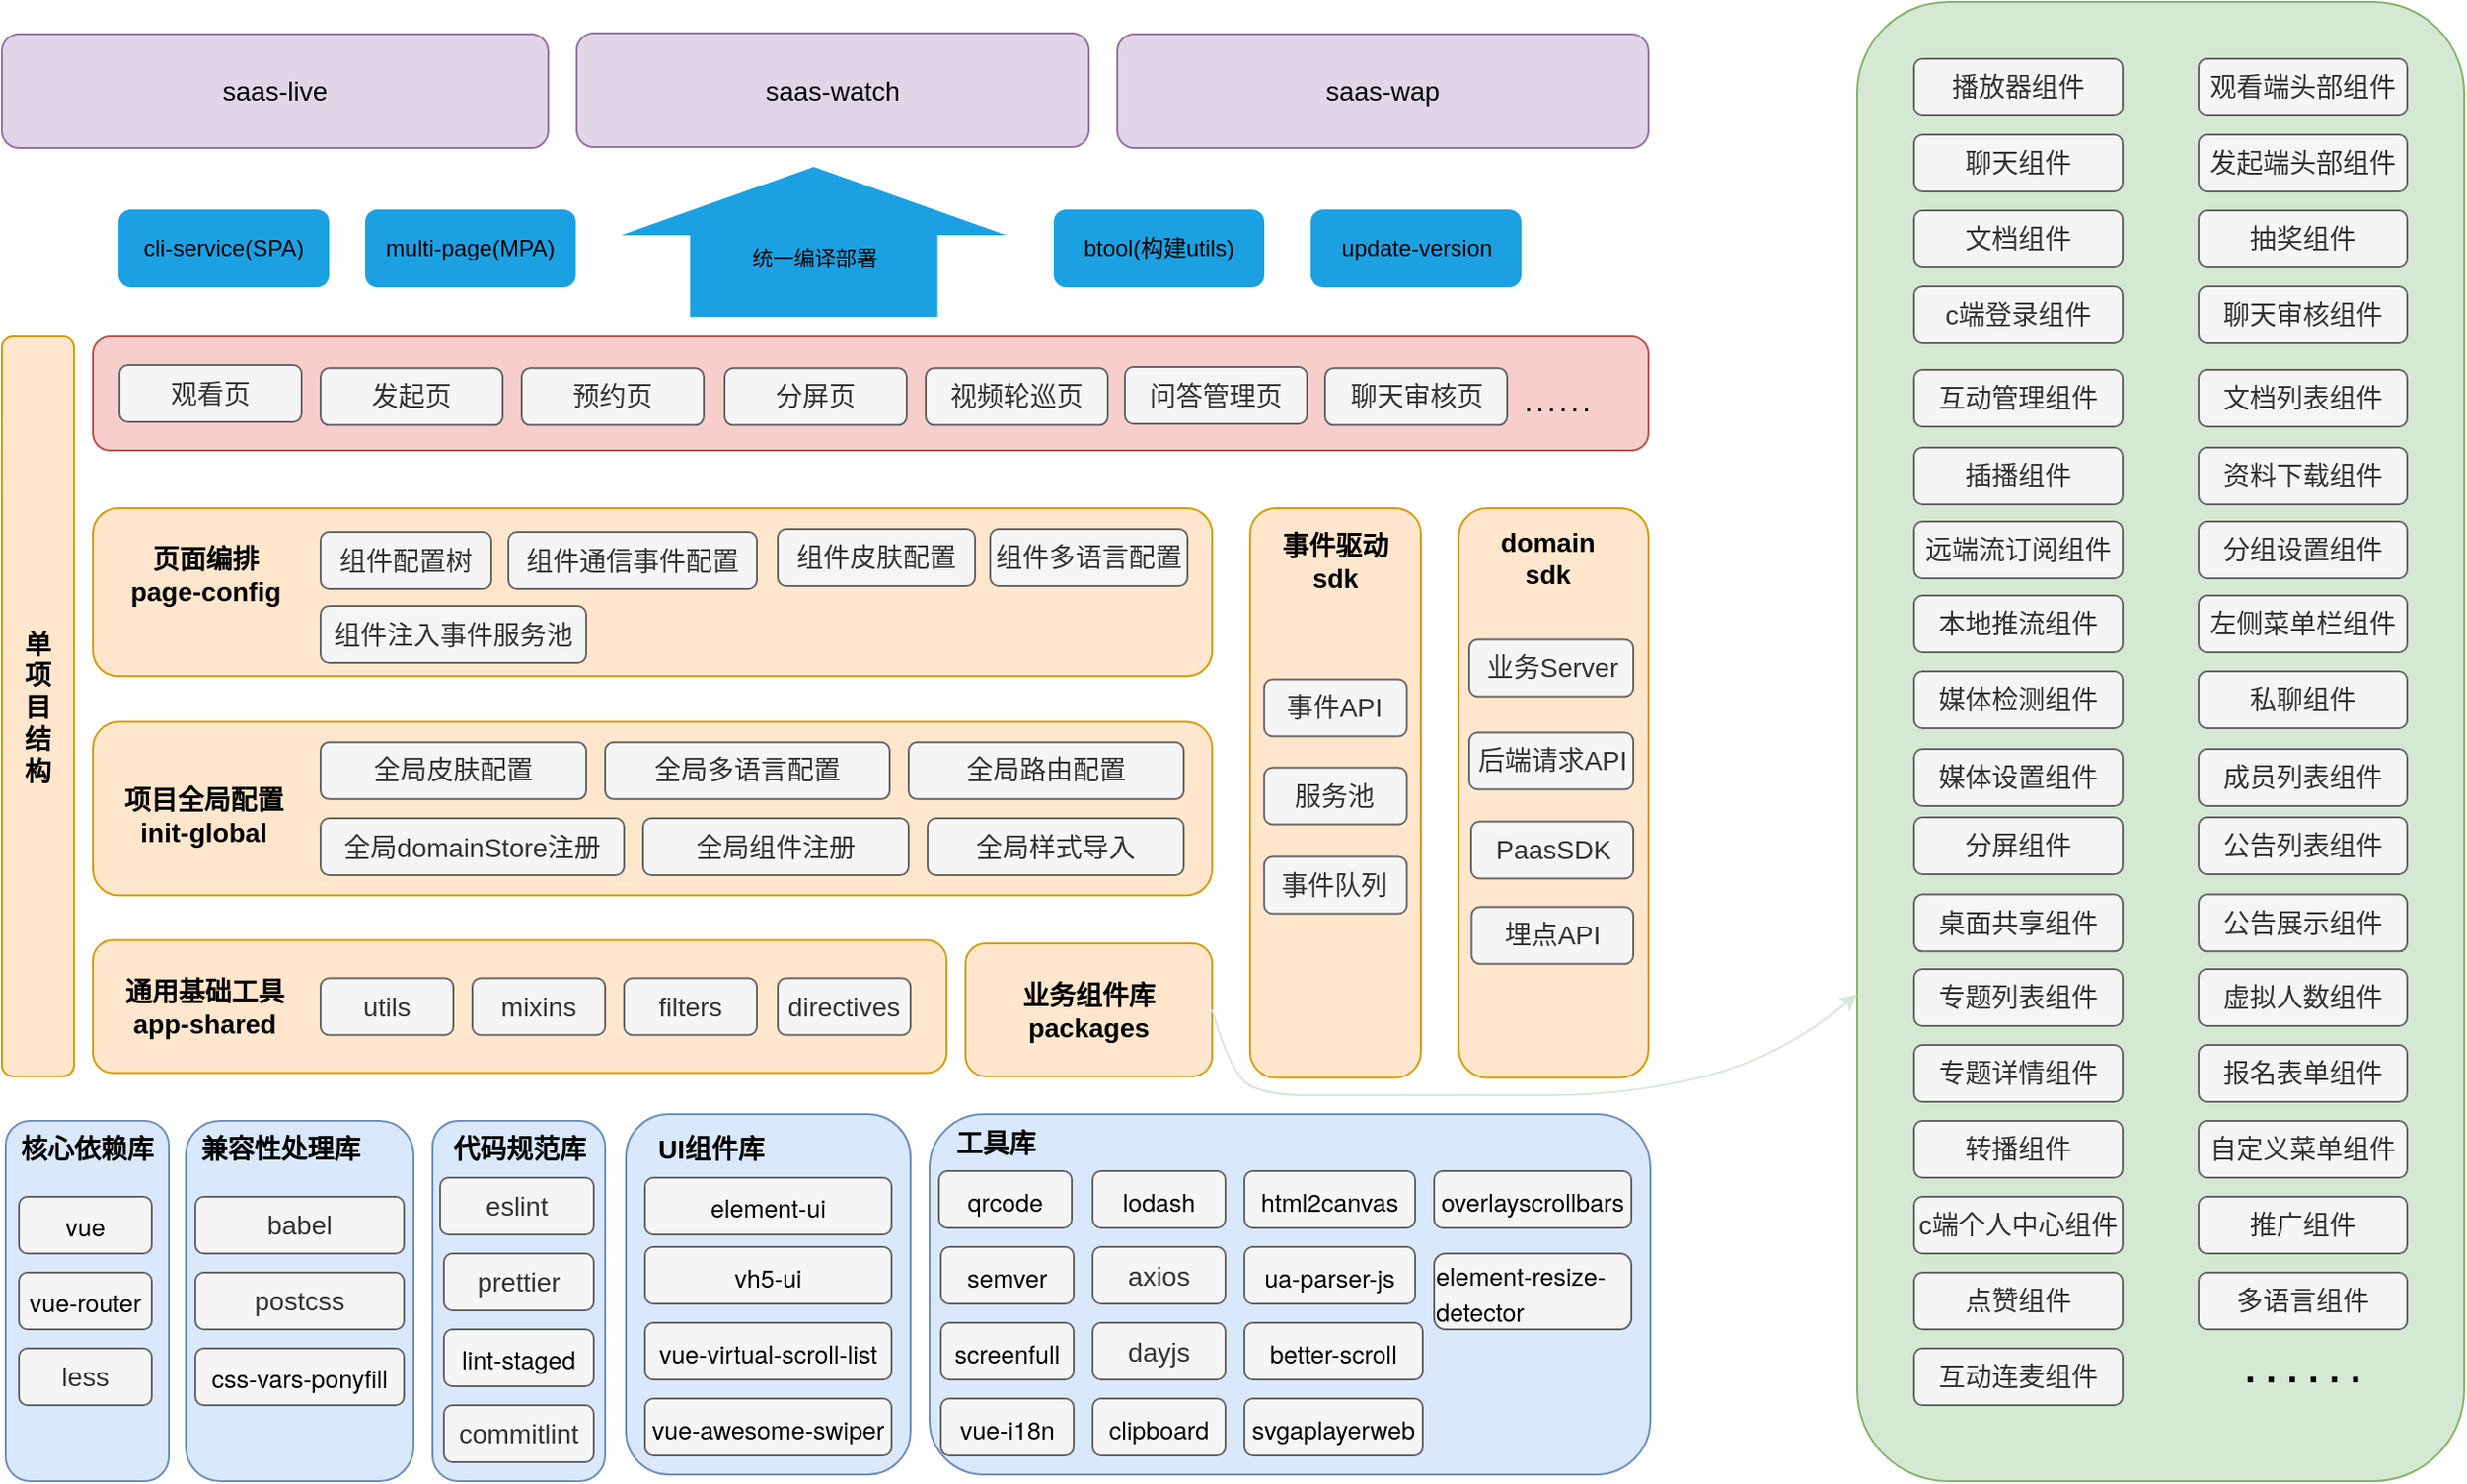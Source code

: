 <mxfile version="20.5.3" type="device"><diagram id="Uu5aqCK5K7ES3KYPdEW4" name="第 1 页"><mxGraphModel dx="2046" dy="1058" grid="1" gridSize="10" guides="1" tooltips="1" connect="1" arrows="1" fold="1" page="1" pageScale="1" pageWidth="827" pageHeight="1169" math="0" shadow="0"><root><mxCell id="0"/><mxCell id="1" parent="0"/><mxCell id="Jbma1Zvgl1N0jQV0L-TG-1" value="" style="rounded=1;whiteSpace=wrap;html=1;fillColor=#ffe6cc;strokeColor=#d79b00;" parent="1" vertex="1"><mxGeometry x="208" y="654.75" width="450" height="70" as="geometry"/></mxCell><mxCell id="Jbma1Zvgl1N0jQV0L-TG-2" value="&lt;font style=&quot;font-size: 14px;&quot;&gt;&lt;b&gt;通用基础工具app-shared&lt;/b&gt;&lt;/font&gt;" style="text;html=1;strokeColor=none;fillColor=none;align=center;verticalAlign=middle;whiteSpace=wrap;rounded=0;" parent="1" vertex="1"><mxGeometry x="222" y="674.75" width="90" height="30" as="geometry"/></mxCell><mxCell id="Jbma1Zvgl1N0jQV0L-TG-3" value="&lt;font style=&quot;font-size: 14px;&quot;&gt;utils&lt;/font&gt;" style="rounded=1;whiteSpace=wrap;html=1;fillColor=#f5f5f5;strokeColor=#666666;fontColor=#333333;" parent="1" vertex="1"><mxGeometry x="328" y="674.75" width="70" height="30" as="geometry"/></mxCell><mxCell id="Jbma1Zvgl1N0jQV0L-TG-6" value="&lt;font style=&quot;font-size: 14px;&quot;&gt;filters&lt;/font&gt;" style="rounded=1;whiteSpace=wrap;html=1;fillColor=#f5f5f5;fontColor=#333333;strokeColor=#666666;" parent="1" vertex="1"><mxGeometry x="488" y="674.75" width="70" height="30" as="geometry"/></mxCell><mxCell id="Jbma1Zvgl1N0jQV0L-TG-7" value="&lt;font style=&quot;font-size: 14px;&quot;&gt;directives&lt;/font&gt;" style="rounded=1;whiteSpace=wrap;html=1;fillColor=#f5f5f5;fontColor=#333333;strokeColor=#666666;" parent="1" vertex="1"><mxGeometry x="569" y="674.75" width="70" height="30" as="geometry"/></mxCell><mxCell id="Jbma1Zvgl1N0jQV0L-TG-9" value="&lt;font style=&quot;font-size: 14px;&quot;&gt;&lt;b&gt;业务组件库 packages&lt;/b&gt;&lt;/font&gt;" style="rounded=1;whiteSpace=wrap;html=1;fillColor=#ffe6cc;strokeColor=#d79b00;" parent="1" vertex="1"><mxGeometry x="668" y="656.5" width="130" height="70" as="geometry"/></mxCell><mxCell id="Jbma1Zvgl1N0jQV0L-TG-10" value="" style="rounded=1;whiteSpace=wrap;html=1;fillColor=#d5e8d4;strokeColor=#82b366;" parent="1" vertex="1"><mxGeometry x="1138" y="160" width="320" height="780" as="geometry"/></mxCell><mxCell id="Jbma1Zvgl1N0jQV0L-TG-11" value="&lt;font style=&quot;font-size: 14px&quot;&gt;资料下载组件&lt;/font&gt;" style="rounded=1;whiteSpace=wrap;html=1;fontColor=#333333;fillColor=#f5f5f5;strokeColor=#666666;" parent="1" vertex="1"><mxGeometry x="1318" y="395" width="110" height="30" as="geometry"/></mxCell><mxCell id="Jbma1Zvgl1N0jQV0L-TG-12" value="&lt;font style=&quot;font-size: 14px&quot;&gt;左侧菜单栏组件&lt;/font&gt;" style="rounded=1;whiteSpace=wrap;html=1;fontColor=#333333;fillColor=#f5f5f5;strokeColor=#666666;" parent="1" vertex="1"><mxGeometry x="1318" y="473" width="110" height="30" as="geometry"/></mxCell><mxCell id="Jbma1Zvgl1N0jQV0L-TG-13" value="&lt;span style=&quot;font-size: 14px&quot;&gt;聊天组件&lt;/span&gt;" style="rounded=1;whiteSpace=wrap;html=1;fontColor=#333333;fillColor=#f5f5f5;strokeColor=#666666;" parent="1" vertex="1"><mxGeometry x="1168" y="230" width="110" height="30" as="geometry"/></mxCell><mxCell id="Jbma1Zvgl1N0jQV0L-TG-14" value="&lt;font style=&quot;font-size: 14px&quot;&gt;分屏组件&lt;/font&gt;" style="rounded=1;whiteSpace=wrap;html=1;fontColor=#333333;fillColor=#f5f5f5;strokeColor=#666666;" parent="1" vertex="1"><mxGeometry x="1168" y="590" width="110" height="30" as="geometry"/></mxCell><mxCell id="Jbma1Zvgl1N0jQV0L-TG-15" value="&lt;font style=&quot;font-size: 14px&quot;&gt;专题列表组件&lt;/font&gt;" style="rounded=1;whiteSpace=wrap;html=1;fontColor=#333333;fillColor=#f5f5f5;strokeColor=#666666;" parent="1" vertex="1"><mxGeometry x="1168" y="670" width="110" height="30" as="geometry"/></mxCell><mxCell id="Jbma1Zvgl1N0jQV0L-TG-16" value="&lt;font style=&quot;font-size: 14px&quot;&gt;专题详情组件&lt;/font&gt;" style="rounded=1;whiteSpace=wrap;html=1;fontColor=#333333;fillColor=#f5f5f5;strokeColor=#666666;" parent="1" vertex="1"><mxGeometry x="1168" y="710" width="110" height="30" as="geometry"/></mxCell><mxCell id="Jbma1Zvgl1N0jQV0L-TG-17" value="&lt;font style=&quot;font-size: 14px&quot;&gt;媒体检测组件&lt;/font&gt;" style="rounded=1;whiteSpace=wrap;html=1;fontColor=#333333;fillColor=#f5f5f5;strokeColor=#666666;" parent="1" vertex="1"><mxGeometry x="1168" y="513" width="110" height="30" as="geometry"/></mxCell><mxCell id="Jbma1Zvgl1N0jQV0L-TG-18" value="&lt;font style=&quot;font-size: 14px&quot;&gt;播放器组件&lt;/font&gt;" style="rounded=1;whiteSpace=wrap;html=1;fontColor=#333333;fillColor=#f5f5f5;strokeColor=#666666;" parent="1" vertex="1"><mxGeometry x="1168" y="190" width="110" height="30" as="geometry"/></mxCell><mxCell id="Jbma1Zvgl1N0jQV0L-TG-19" value="&lt;font style=&quot;font-size: 14px&quot;&gt;分组设置组件&lt;/font&gt;" style="rounded=1;whiteSpace=wrap;html=1;fontColor=#333333;fillColor=#f5f5f5;strokeColor=#666666;" parent="1" vertex="1"><mxGeometry x="1318" y="434" width="110" height="30" as="geometry"/></mxCell><mxCell id="Jbma1Zvgl1N0jQV0L-TG-20" value="&lt;span style=&quot;font-size: 14px&quot;&gt;报名表单组件&lt;/span&gt;" style="rounded=1;whiteSpace=wrap;html=1;fontColor=#333333;fillColor=#f5f5f5;strokeColor=#666666;" parent="1" vertex="1"><mxGeometry x="1318" y="710" width="110" height="30" as="geometry"/></mxCell><mxCell id="Jbma1Zvgl1N0jQV0L-TG-21" value="&lt;span style=&quot;font-size: 14px&quot;&gt;转播组件&lt;/span&gt;" style="rounded=1;whiteSpace=wrap;html=1;fontColor=#333333;fillColor=#f5f5f5;strokeColor=#666666;" parent="1" vertex="1"><mxGeometry x="1168" y="750" width="110" height="30" as="geometry"/></mxCell><mxCell id="Jbma1Zvgl1N0jQV0L-TG-22" value="&lt;span style=&quot;font-size: 14px&quot;&gt;c端个人中心组件&lt;/span&gt;" style="rounded=1;whiteSpace=wrap;html=1;fontColor=#333333;fillColor=#f5f5f5;strokeColor=#666666;" parent="1" vertex="1"><mxGeometry x="1168" y="790" width="110" height="30" as="geometry"/></mxCell><mxCell id="Jbma1Zvgl1N0jQV0L-TG-23" value="&lt;span style=&quot;font-size: 14px&quot;&gt;自定义菜单组件&lt;/span&gt;" style="rounded=1;whiteSpace=wrap;html=1;fontColor=#333333;fillColor=#f5f5f5;strokeColor=#666666;" parent="1" vertex="1"><mxGeometry x="1318" y="750" width="110" height="30" as="geometry"/></mxCell><mxCell id="Jbma1Zvgl1N0jQV0L-TG-24" value="&lt;span style=&quot;font-size: 14px&quot;&gt;推广组件&lt;/span&gt;" style="rounded=1;whiteSpace=wrap;html=1;fontColor=#333333;fillColor=#f5f5f5;strokeColor=#666666;" parent="1" vertex="1"><mxGeometry x="1318" y="790" width="110" height="30" as="geometry"/></mxCell><mxCell id="Jbma1Zvgl1N0jQV0L-TG-25" value="&lt;span style=&quot;font-size: 14px&quot;&gt;点赞组件&lt;/span&gt;" style="rounded=1;whiteSpace=wrap;html=1;fontColor=#333333;fillColor=#f5f5f5;strokeColor=#666666;" parent="1" vertex="1"><mxGeometry x="1168" y="830" width="110" height="30" as="geometry"/></mxCell><mxCell id="Jbma1Zvgl1N0jQV0L-TG-26" value="&lt;span style=&quot;font-size: 14px&quot;&gt;虚拟人数组件&lt;/span&gt;" style="rounded=1;whiteSpace=wrap;html=1;fontColor=#333333;fillColor=#f5f5f5;strokeColor=#666666;" parent="1" vertex="1"><mxGeometry x="1318" y="670" width="110" height="30" as="geometry"/></mxCell><mxCell id="Jbma1Zvgl1N0jQV0L-TG-27" value="&lt;span style=&quot;font-size: 14px&quot;&gt;公告展示组件&lt;/span&gt;" style="rounded=1;whiteSpace=wrap;html=1;fontColor=#333333;fillColor=#f5f5f5;strokeColor=#666666;" parent="1" vertex="1"><mxGeometry x="1318" y="630.66" width="110" height="30" as="geometry"/></mxCell><mxCell id="Jbma1Zvgl1N0jQV0L-TG-28" value="&lt;span style=&quot;font-size: 14px&quot;&gt;公告列表组件&lt;/span&gt;" style="rounded=1;whiteSpace=wrap;html=1;fontColor=#333333;fillColor=#f5f5f5;strokeColor=#666666;" parent="1" vertex="1"><mxGeometry x="1318" y="590" width="110" height="30" as="geometry"/></mxCell><mxCell id="Jbma1Zvgl1N0jQV0L-TG-29" value="&lt;font style=&quot;font-size: 14px&quot;&gt;聊天审核组件&lt;/font&gt;" style="rounded=1;whiteSpace=wrap;html=1;fontColor=#333333;fillColor=#f5f5f5;strokeColor=#666666;" parent="1" vertex="1"><mxGeometry x="1318" y="310" width="110" height="30" as="geometry"/></mxCell><mxCell id="Jbma1Zvgl1N0jQV0L-TG-30" value="&lt;span style=&quot;font-size: 14px&quot;&gt;私聊组件&lt;/span&gt;" style="rounded=1;whiteSpace=wrap;html=1;fontColor=#333333;fillColor=#f5f5f5;strokeColor=#666666;" parent="1" vertex="1"><mxGeometry x="1318" y="513" width="110" height="30" as="geometry"/></mxCell><mxCell id="Jbma1Zvgl1N0jQV0L-TG-32" value="&lt;span style=&quot;font-size: 14px&quot;&gt;观看端头部组件&lt;/span&gt;" style="rounded=1;whiteSpace=wrap;html=1;fontColor=#333333;fillColor=#f5f5f5;strokeColor=#666666;" parent="1" vertex="1"><mxGeometry x="1318" y="190" width="110" height="30" as="geometry"/></mxCell><mxCell id="Jbma1Zvgl1N0jQV0L-TG-33" value="&lt;font style=&quot;font-size: 14px&quot;&gt;插播组件&lt;/font&gt;" style="rounded=1;whiteSpace=wrap;html=1;fontColor=#333333;fillColor=#f5f5f5;strokeColor=#666666;" parent="1" vertex="1"><mxGeometry x="1168" y="395" width="110" height="30" as="geometry"/></mxCell><mxCell id="Jbma1Zvgl1N0jQV0L-TG-34" value="&lt;font style=&quot;font-size: 14px&quot;&gt;互动管理组件&lt;/font&gt;" style="rounded=1;whiteSpace=wrap;html=1;fontColor=#333333;fillColor=#f5f5f5;strokeColor=#666666;" parent="1" vertex="1"><mxGeometry x="1168" y="354" width="110" height="30" as="geometry"/></mxCell><mxCell id="Jbma1Zvgl1N0jQV0L-TG-35" value="&lt;span style=&quot;font-size: 14px&quot;&gt;发起端头部组件&lt;/span&gt;" style="rounded=1;whiteSpace=wrap;html=1;fontColor=#333333;fillColor=#f5f5f5;strokeColor=#666666;" parent="1" vertex="1"><mxGeometry x="1318" y="230" width="110" height="30" as="geometry"/></mxCell><mxCell id="Jbma1Zvgl1N0jQV0L-TG-36" value="&lt;span style=&quot;font-size: 14px&quot;&gt;c端登录组件&lt;/span&gt;" style="rounded=1;whiteSpace=wrap;html=1;fontColor=#333333;fillColor=#f5f5f5;strokeColor=#666666;" parent="1" vertex="1"><mxGeometry x="1168" y="310" width="110" height="30" as="geometry"/></mxCell><mxCell id="Jbma1Zvgl1N0jQV0L-TG-37" value="&lt;span style=&quot;font-size: 14px&quot;&gt;成员列表组件&lt;/span&gt;" style="rounded=1;whiteSpace=wrap;html=1;fontColor=#333333;fillColor=#f5f5f5;strokeColor=#666666;" parent="1" vertex="1"><mxGeometry x="1318" y="554" width="110" height="30" as="geometry"/></mxCell><mxCell id="Jbma1Zvgl1N0jQV0L-TG-38" value="&lt;span style=&quot;font-size: 14px&quot;&gt;文档列表组件&lt;/span&gt;" style="rounded=1;whiteSpace=wrap;html=1;fontColor=#333333;fillColor=#f5f5f5;strokeColor=#666666;" parent="1" vertex="1"><mxGeometry x="1318" y="354" width="110" height="30" as="geometry"/></mxCell><mxCell id="Jbma1Zvgl1N0jQV0L-TG-39" value="&lt;span style=&quot;font-size: 14px&quot;&gt;文档组件&lt;/span&gt;" style="rounded=1;whiteSpace=wrap;html=1;fontColor=#333333;fillColor=#f5f5f5;strokeColor=#666666;" parent="1" vertex="1"><mxGeometry x="1168" y="270" width="110" height="30" as="geometry"/></mxCell><mxCell id="Jbma1Zvgl1N0jQV0L-TG-40" value="&lt;span style=&quot;font-size: 14px&quot;&gt;本地推流组件&lt;/span&gt;" style="rounded=1;whiteSpace=wrap;html=1;fontColor=#333333;fillColor=#f5f5f5;strokeColor=#666666;" parent="1" vertex="1"><mxGeometry x="1168" y="473" width="110" height="30" as="geometry"/></mxCell><mxCell id="Jbma1Zvgl1N0jQV0L-TG-41" value="&lt;span style=&quot;font-size: 14px&quot;&gt;远端流订阅组件&lt;/span&gt;" style="rounded=1;whiteSpace=wrap;html=1;fontColor=#333333;fillColor=#f5f5f5;strokeColor=#666666;" parent="1" vertex="1"><mxGeometry x="1168" y="434" width="110" height="30" as="geometry"/></mxCell><mxCell id="Jbma1Zvgl1N0jQV0L-TG-42" value="&lt;span style=&quot;font-size: 14px&quot;&gt;媒体设置组件&lt;/span&gt;" style="rounded=1;whiteSpace=wrap;html=1;fontColor=#333333;fillColor=#f5f5f5;strokeColor=#666666;" parent="1" vertex="1"><mxGeometry x="1168" y="554" width="110" height="30" as="geometry"/></mxCell><mxCell id="Jbma1Zvgl1N0jQV0L-TG-43" value="&lt;span style=&quot;font-size: 14px&quot;&gt;多语言组件&lt;/span&gt;" style="rounded=1;whiteSpace=wrap;html=1;fontColor=#333333;fillColor=#f5f5f5;strokeColor=#666666;" parent="1" vertex="1"><mxGeometry x="1318" y="830" width="110" height="30" as="geometry"/></mxCell><mxCell id="Jbma1Zvgl1N0jQV0L-TG-44" value="&lt;font style=&quot;font-size: 14px&quot;&gt;桌面共享组件&lt;/font&gt;" style="rounded=1;whiteSpace=wrap;html=1;fontColor=#333333;fillColor=#f5f5f5;strokeColor=#666666;" parent="1" vertex="1"><mxGeometry x="1168" y="630.66" width="110" height="30" as="geometry"/></mxCell><mxCell id="Jbma1Zvgl1N0jQV0L-TG-45" value="&lt;span style=&quot;font-size: 14px&quot;&gt;互动连麦组件&lt;/span&gt;" style="rounded=1;whiteSpace=wrap;html=1;fontColor=#333333;fillColor=#f5f5f5;strokeColor=#666666;" parent="1" vertex="1"><mxGeometry x="1168" y="870" width="110" height="30" as="geometry"/></mxCell><mxCell id="Jbma1Zvgl1N0jQV0L-TG-46" value="&lt;font style=&quot;font-size: 20px&quot; color=&quot;#000000&quot;&gt;&lt;b style=&quot;line-height: 100%&quot;&gt;. . . . . .&lt;/b&gt;&lt;/font&gt;" style="text;html=1;strokeColor=none;fillColor=none;align=center;verticalAlign=middle;whiteSpace=wrap;rounded=0;" parent="1" vertex="1"><mxGeometry x="1338" y="870" width="70" height="20" as="geometry"/></mxCell><mxCell id="Jbma1Zvgl1N0jQV0L-TG-49" value="" style="rounded=1;whiteSpace=wrap;html=1;fillColor=#ffe6cc;strokeColor=#d79b00;" parent="1" vertex="1"><mxGeometry x="208" y="539.66" width="590" height="91.5" as="geometry"/></mxCell><mxCell id="Jbma1Zvgl1N0jQV0L-TG-50" value="" style="rounded=1;whiteSpace=wrap;html=1;fillColor=#ffe6cc;strokeColor=#d79b00;" parent="1" vertex="1"><mxGeometry x="208" y="427" width="590" height="88.5" as="geometry"/></mxCell><mxCell id="Jbma1Zvgl1N0jQV0L-TG-51" value="&lt;font style=&quot;font-size: 14px;&quot;&gt;&lt;b&gt;项目全局配置init-global&lt;/b&gt;&lt;/font&gt;" style="text;html=1;strokeColor=none;fillColor=none;align=center;verticalAlign=middle;whiteSpace=wrap;rounded=0;" parent="1" vertex="1"><mxGeometry x="221" y="573.66" width="91" height="30" as="geometry"/></mxCell><mxCell id="Jbma1Zvgl1N0jQV0L-TG-52" value="&lt;font style=&quot;font-size: 14px;&quot;&gt;全局多语言配置&lt;/font&gt;" style="rounded=1;whiteSpace=wrap;html=1;fillColor=#f5f5f5;strokeColor=#666666;fontColor=#333333;" parent="1" vertex="1"><mxGeometry x="478" y="550.41" width="150" height="30" as="geometry"/></mxCell><mxCell id="Jbma1Zvgl1N0jQV0L-TG-53" value="&lt;font style=&quot;font-size: 14px;&quot;&gt;全局路由配置&lt;/font&gt;" style="rounded=1;whiteSpace=wrap;html=1;fillColor=#f5f5f5;strokeColor=#666666;fontColor=#333333;" parent="1" vertex="1"><mxGeometry x="638" y="550.41" width="145" height="30" as="geometry"/></mxCell><mxCell id="Jbma1Zvgl1N0jQV0L-TG-54" value="&lt;span style=&quot;font-size: 14px;&quot;&gt;全局组件注册&lt;/span&gt;" style="rounded=1;whiteSpace=wrap;html=1;fillColor=#f5f5f5;strokeColor=#666666;fontColor=#333333;" parent="1" vertex="1"><mxGeometry x="498" y="590.5" width="140" height="30" as="geometry"/></mxCell><mxCell id="Jbma1Zvgl1N0jQV0L-TG-55" value="&lt;font style=&quot;font-size: 14px;&quot;&gt;全局domainStore注册&lt;/font&gt;" style="rounded=1;whiteSpace=wrap;html=1;fillColor=#f5f5f5;strokeColor=#666666;fontColor=#333333;" parent="1" vertex="1"><mxGeometry x="328" y="590.5" width="160" height="30" as="geometry"/></mxCell><mxCell id="Jbma1Zvgl1N0jQV0L-TG-57" value="&lt;span style=&quot;font-size: 14px;&quot;&gt;全局皮肤配置&lt;/span&gt;" style="rounded=1;whiteSpace=wrap;html=1;fillColor=#f5f5f5;strokeColor=#666666;fontColor=#333333;" parent="1" vertex="1"><mxGeometry x="328" y="550.41" width="140" height="30" as="geometry"/></mxCell><mxCell id="Jbma1Zvgl1N0jQV0L-TG-58" value="" style="rounded=1;whiteSpace=wrap;html=1;fillColor=#ffe6cc;strokeColor=#d79b00;" parent="1" vertex="1"><mxGeometry x="928" y="427" width="100" height="300.25" as="geometry"/></mxCell><mxCell id="Jbma1Zvgl1N0jQV0L-TG-59" value="&lt;font style=&quot;font-size: 14px;&quot;&gt;&lt;b&gt;domain sdk&lt;/b&gt;&lt;/font&gt;" style="text;html=1;strokeColor=none;fillColor=none;align=center;verticalAlign=middle;whiteSpace=wrap;rounded=0;" parent="1" vertex="1"><mxGeometry x="944.5" y="437.75" width="60" height="30" as="geometry"/></mxCell><mxCell id="Jbma1Zvgl1N0jQV0L-TG-60" value="&lt;font style=&quot;font-size: 14px;&quot;&gt;mixins&lt;/font&gt;" style="rounded=1;whiteSpace=wrap;html=1;fillColor=#f5f5f5;strokeColor=#666666;fontColor=#333333;" parent="1" vertex="1"><mxGeometry x="408" y="674.75" width="70" height="30" as="geometry"/></mxCell><mxCell id="Jbma1Zvgl1N0jQV0L-TG-61" value="&lt;font style=&quot;font-size: 14px;&quot;&gt;&lt;b&gt;页面编排&lt;br&gt;page-config&lt;br&gt;&lt;/b&gt;&lt;/font&gt;" style="text;html=1;strokeColor=none;fillColor=none;align=center;verticalAlign=middle;whiteSpace=wrap;rounded=0;" parent="1" vertex="1"><mxGeometry x="222" y="447" width="91" height="30" as="geometry"/></mxCell><mxCell id="Jbma1Zvgl1N0jQV0L-TG-63" value="&lt;span style=&quot;font-size: 14px;&quot;&gt;组件皮肤配置&lt;/span&gt;" style="rounded=1;whiteSpace=wrap;html=1;fillColor=#f5f5f5;strokeColor=#666666;fontColor=#333333;" parent="1" vertex="1"><mxGeometry x="569" y="438" width="104" height="30" as="geometry"/></mxCell><mxCell id="Jbma1Zvgl1N0jQV0L-TG-64" value="&lt;span style=&quot;font-size: 14px;&quot;&gt;组件配置树&lt;/span&gt;" style="rounded=1;whiteSpace=wrap;html=1;fillColor=#f5f5f5;strokeColor=#666666;fontColor=#333333;" parent="1" vertex="1"><mxGeometry x="328" y="439.5" width="90" height="30" as="geometry"/></mxCell><mxCell id="Jbma1Zvgl1N0jQV0L-TG-65" value="&lt;span style=&quot;font-size: 14px;&quot;&gt;组件通信事件配置&lt;/span&gt;" style="rounded=1;whiteSpace=wrap;html=1;fillColor=#f5f5f5;strokeColor=#666666;fontColor=#333333;" parent="1" vertex="1"><mxGeometry x="427" y="439.5" width="131" height="30" as="geometry"/></mxCell><mxCell id="Jbma1Zvgl1N0jQV0L-TG-66" value="&lt;span style=&quot;font-size: 14px;&quot;&gt;组件注入事件服务池&lt;/span&gt;" style="rounded=1;whiteSpace=wrap;html=1;fillColor=#f5f5f5;strokeColor=#666666;fontColor=#333333;" parent="1" vertex="1"><mxGeometry x="328" y="478.5" width="140" height="30" as="geometry"/></mxCell><mxCell id="Jbma1Zvgl1N0jQV0L-TG-69" value="" style="rounded=1;whiteSpace=wrap;html=1;fontSize=14;fillColor=#f8cecc;strokeColor=#b85450;" parent="1" vertex="1"><mxGeometry x="208" y="336.5" width="820" height="60" as="geometry"/></mxCell><mxCell id="Jbma1Zvgl1N0jQV0L-TG-70" value="&lt;span style=&quot;font-size: 14px;&quot;&gt;观看页&lt;/span&gt;" style="rounded=1;whiteSpace=wrap;html=1;fillColor=#f5f5f5;strokeColor=#666666;fontColor=#333333;" parent="1" vertex="1"><mxGeometry x="222" y="351.5" width="96" height="30" as="geometry"/></mxCell><mxCell id="Jbma1Zvgl1N0jQV0L-TG-72" value="&lt;span style=&quot;font-size: 14px;&quot;&gt;发起页&lt;/span&gt;" style="rounded=1;whiteSpace=wrap;html=1;fillColor=#f5f5f5;strokeColor=#666666;fontColor=#333333;" parent="1" vertex="1"><mxGeometry x="328" y="353.16" width="96" height="30" as="geometry"/></mxCell><mxCell id="Jbma1Zvgl1N0jQV0L-TG-73" value="&lt;span style=&quot;font-size: 14px;&quot;&gt;预约页&lt;/span&gt;" style="rounded=1;whiteSpace=wrap;html=1;fillColor=#f5f5f5;strokeColor=#666666;fontColor=#333333;" parent="1" vertex="1"><mxGeometry x="434" y="353.16" width="96" height="30" as="geometry"/></mxCell><mxCell id="Jbma1Zvgl1N0jQV0L-TG-74" value="&lt;span style=&quot;font-size: 14px;&quot;&gt;分屏页&lt;/span&gt;" style="rounded=1;whiteSpace=wrap;html=1;fillColor=#f5f5f5;strokeColor=#666666;fontColor=#333333;" parent="1" vertex="1"><mxGeometry x="541" y="353.16" width="96" height="30" as="geometry"/></mxCell><mxCell id="Jbma1Zvgl1N0jQV0L-TG-75" value="&lt;span style=&quot;font-size: 14px;&quot;&gt;视频轮巡页&lt;/span&gt;" style="rounded=1;whiteSpace=wrap;html=1;fillColor=#f5f5f5;strokeColor=#666666;fontColor=#333333;" parent="1" vertex="1"><mxGeometry x="647" y="353.16" width="96" height="30" as="geometry"/></mxCell><mxCell id="Jbma1Zvgl1N0jQV0L-TG-78" value="&lt;font style=&quot;font-size: 11px;&quot; color=&quot;#000000&quot;&gt;&lt;b style=&quot;line-height: 100%; font-size: 11px;&quot;&gt;. . . . . .&lt;/b&gt;&lt;/font&gt;" style="text;html=1;strokeColor=none;fillColor=none;align=center;verticalAlign=middle;whiteSpace=wrap;rounded=0;fontSize=11;" parent="1" vertex="1"><mxGeometry x="944.5" y="361.5" width="70" height="20" as="geometry"/></mxCell><mxCell id="Jbma1Zvgl1N0jQV0L-TG-79" value="saas-live" style="rounded=1;whiteSpace=wrap;html=1;fontSize=14;fillColor=#e1d5e7;strokeColor=#9673a6;" parent="1" vertex="1"><mxGeometry x="160" y="177" width="288" height="60" as="geometry"/></mxCell><mxCell id="Jbma1Zvgl1N0jQV0L-TG-86" value="saas-watch" style="rounded=1;whiteSpace=wrap;html=1;fontSize=14;fillColor=#e1d5e7;strokeColor=#9673a6;" parent="1" vertex="1"><mxGeometry x="463" y="176.5" width="270" height="60" as="geometry"/></mxCell><mxCell id="Jbma1Zvgl1N0jQV0L-TG-87" value="saas-wap" style="rounded=1;whiteSpace=wrap;html=1;fontSize=14;fillColor=#e1d5e7;strokeColor=#9673a6;" parent="1" vertex="1"><mxGeometry x="748" y="177" width="280" height="60" as="geometry"/></mxCell><mxCell id="azCMLGbO18qGwkc80xpG-1" value="" style="rounded=1;whiteSpace=wrap;html=1;fillColor=#dae8fc;strokeColor=#6c8ebf;" parent="1" vertex="1"><mxGeometry x="257" y="750" width="120" height="190" as="geometry"/></mxCell><mxCell id="azCMLGbO18qGwkc80xpG-3" value="&lt;span style=&quot;font-size: 14px;&quot;&gt;&lt;b&gt;兼容性处理库&lt;/b&gt;&lt;/span&gt;" style="text;html=1;strokeColor=none;fillColor=none;align=center;verticalAlign=middle;whiteSpace=wrap;rounded=0;" parent="1" vertex="1"><mxGeometry x="262" y="750" width="90" height="30" as="geometry"/></mxCell><mxCell id="azCMLGbO18qGwkc80xpG-5" value="&lt;font style=&quot;font-size: 14px;&quot;&gt;postcss&lt;/font&gt;" style="rounded=1;whiteSpace=wrap;html=1;fillColor=#f5f5f5;strokeColor=#666666;fontColor=#333333;" parent="1" vertex="1"><mxGeometry x="262" y="830" width="110" height="30" as="geometry"/></mxCell><mxCell id="azCMLGbO18qGwkc80xpG-6" value="&lt;p style=&quot;margin: 0px; font-variant-numeric: normal; font-variant-east-asian: normal; font-stretch: normal; font-size: 13px; line-height: normal; font-family: &amp;quot;Helvetica Neue&amp;quot;; color: rgb(0, 0, 0); text-align: start;&quot; class=&quot;p1&quot;&gt;css-vars-ponyfill&lt;/p&gt;" style="rounded=1;whiteSpace=wrap;html=1;fillColor=#f5f5f5;strokeColor=#666666;fontColor=#333333;" parent="1" vertex="1"><mxGeometry x="262" y="870" width="110" height="30" as="geometry"/></mxCell><mxCell id="azCMLGbO18qGwkc80xpG-9" value="&lt;span style=&quot;font-size: 14px;&quot;&gt;babel&lt;/span&gt;" style="rounded=1;whiteSpace=wrap;html=1;fillColor=#f5f5f5;strokeColor=#666666;fontColor=#333333;" parent="1" vertex="1"><mxGeometry x="262" y="790" width="110" height="30" as="geometry"/></mxCell><mxCell id="azCMLGbO18qGwkc80xpG-42" value="" style="rounded=1;whiteSpace=wrap;html=1;fillColor=#dae8fc;strokeColor=#6c8ebf;" parent="1" vertex="1"><mxGeometry x="387" y="750" width="91" height="190" as="geometry"/></mxCell><mxCell id="azCMLGbO18qGwkc80xpG-43" value="&lt;span style=&quot;font-size: 14px;&quot;&gt;&lt;b&gt;代码规范库&lt;/b&gt;&lt;/span&gt;" style="text;html=1;strokeColor=none;fillColor=none;align=center;verticalAlign=middle;whiteSpace=wrap;rounded=0;" parent="1" vertex="1"><mxGeometry x="388" y="750" width="90" height="30" as="geometry"/></mxCell><mxCell id="azCMLGbO18qGwkc80xpG-7" value="&lt;span style=&quot;font-size: 14px;&quot;&gt;eslint&lt;/span&gt;" style="rounded=1;whiteSpace=wrap;html=1;fillColor=#f5f5f5;strokeColor=#666666;fontColor=#333333;" parent="1" vertex="1"><mxGeometry x="391" y="780" width="81" height="30" as="geometry"/></mxCell><mxCell id="azCMLGbO18qGwkc80xpG-8" value="&lt;p style=&quot;margin: 0px; font-variant-numeric: normal; font-variant-east-asian: normal; font-stretch: normal; font-size: 13px; line-height: normal; font-family: &amp;quot;Helvetica Neue&amp;quot;; color: rgb(0, 0, 0); text-align: start;&quot; class=&quot;p1&quot;&gt;lint-staged&lt;/p&gt;" style="rounded=1;whiteSpace=wrap;html=1;fillColor=#f5f5f5;strokeColor=#666666;fontColor=#333333;" parent="1" vertex="1"><mxGeometry x="393" y="860" width="79" height="30" as="geometry"/></mxCell><mxCell id="azCMLGbO18qGwkc80xpG-21" value="&lt;span style=&quot;font-size: 14px;&quot;&gt;prettier&lt;/span&gt;" style="rounded=1;whiteSpace=wrap;html=1;fillColor=#f5f5f5;strokeColor=#666666;fontColor=#333333;" parent="1" vertex="1"><mxGeometry x="393" y="820" width="79" height="30" as="geometry"/></mxCell><mxCell id="azCMLGbO18qGwkc80xpG-26" value="&lt;span style=&quot;font-size: 14px;&quot;&gt;commitlint&lt;/span&gt;" style="rounded=1;whiteSpace=wrap;html=1;fillColor=#f5f5f5;strokeColor=#666666;fontColor=#333333;" parent="1" vertex="1"><mxGeometry x="393" y="900" width="79" height="30" as="geometry"/></mxCell><mxCell id="azCMLGbO18qGwkc80xpG-44" value="" style="rounded=1;whiteSpace=wrap;html=1;fillColor=#dae8fc;strokeColor=#6c8ebf;" parent="1" vertex="1"><mxGeometry x="162" y="750" width="86" height="190" as="geometry"/></mxCell><mxCell id="azCMLGbO18qGwkc80xpG-22" value="&lt;p style=&quot;margin: 0px; font-variant-numeric: normal; font-variant-east-asian: normal; font-stretch: normal; font-size: 13px; line-height: normal; font-family: &amp;quot;Helvetica Neue&amp;quot;; color: rgb(0, 0, 0); text-align: start;&quot; class=&quot;p1&quot;&gt;vue-router&lt;/p&gt;" style="rounded=1;whiteSpace=wrap;html=1;fillColor=#f5f5f5;strokeColor=#666666;fontColor=#333333;" parent="1" vertex="1"><mxGeometry x="169" y="830" width="70" height="30" as="geometry"/></mxCell><mxCell id="azCMLGbO18qGwkc80xpG-23" value="&lt;font style=&quot;font-size: 14px;&quot;&gt;less&lt;/font&gt;" style="rounded=1;whiteSpace=wrap;html=1;fillColor=#f5f5f5;strokeColor=#666666;fontColor=#333333;" parent="1" vertex="1"><mxGeometry x="169" y="870" width="70" height="30" as="geometry"/></mxCell><mxCell id="azCMLGbO18qGwkc80xpG-24" value="&lt;p style=&quot;margin: 0px; font-variant-numeric: normal; font-variant-east-asian: normal; font-stretch: normal; font-size: 13px; line-height: normal; font-family: &amp;quot;Helvetica Neue&amp;quot;; color: rgb(0, 0, 0); text-align: start;&quot; class=&quot;p1&quot;&gt;vue&lt;/p&gt;" style="rounded=1;whiteSpace=wrap;html=1;fillColor=#f5f5f5;strokeColor=#666666;fontColor=#333333;" parent="1" vertex="1"><mxGeometry x="169" y="790" width="70" height="30" as="geometry"/></mxCell><mxCell id="azCMLGbO18qGwkc80xpG-45" value="&lt;span style=&quot;font-size: 14px;&quot;&gt;&lt;b&gt;核心依赖库&lt;/b&gt;&lt;/span&gt;" style="text;html=1;strokeColor=none;fillColor=none;align=center;verticalAlign=middle;whiteSpace=wrap;rounded=0;" parent="1" vertex="1"><mxGeometry x="160" y="750" width="90" height="30" as="geometry"/></mxCell><mxCell id="azCMLGbO18qGwkc80xpG-46" value="" style="rounded=1;whiteSpace=wrap;html=1;fillColor=#dae8fc;strokeColor=#6c8ebf;" parent="1" vertex="1"><mxGeometry x="649" y="746.5" width="380" height="190" as="geometry"/></mxCell><mxCell id="azCMLGbO18qGwkc80xpG-47" value="&lt;span style=&quot;font-size: 14px;&quot;&gt;&lt;b&gt;工具库&lt;/b&gt;&lt;/span&gt;" style="text;html=1;strokeColor=none;fillColor=none;align=center;verticalAlign=middle;whiteSpace=wrap;rounded=0;" parent="1" vertex="1"><mxGeometry x="639" y="746.5" width="90" height="30" as="geometry"/></mxCell><mxCell id="azCMLGbO18qGwkc80xpG-25" value="&lt;p style=&quot;margin: 0px; font-variant-numeric: normal; font-variant-east-asian: normal; font-stretch: normal; font-size: 13px; line-height: normal; font-family: &amp;quot;Helvetica Neue&amp;quot;; color: rgb(0, 0, 0); text-align: start;&quot; class=&quot;p1&quot;&gt;semver&lt;/p&gt;" style="rounded=1;whiteSpace=wrap;html=1;fillColor=#f5f5f5;strokeColor=#666666;fontColor=#333333;" parent="1" vertex="1"><mxGeometry x="655" y="816.5" width="70" height="30" as="geometry"/></mxCell><mxCell id="azCMLGbO18qGwkc80xpG-27" value="&lt;p style=&quot;margin: 0px; font-variant-numeric: normal; font-variant-east-asian: normal; font-stretch: normal; font-size: 13px; line-height: normal; font-family: &amp;quot;Helvetica Neue&amp;quot;; color: rgb(0, 0, 0); text-align: start;&quot; class=&quot;p1&quot;&gt;screenfull&lt;/p&gt;" style="rounded=1;whiteSpace=wrap;html=1;fillColor=#f5f5f5;strokeColor=#666666;fontColor=#333333;" parent="1" vertex="1"><mxGeometry x="655" y="856.5" width="70" height="30" as="geometry"/></mxCell><mxCell id="azCMLGbO18qGwkc80xpG-28" value="&lt;font style=&quot;font-size: 14px;&quot;&gt;axios&lt;/font&gt;" style="rounded=1;whiteSpace=wrap;html=1;fillColor=#f5f5f5;strokeColor=#666666;fontColor=#333333;" parent="1" vertex="1"><mxGeometry x="735" y="816.5" width="70" height="30" as="geometry"/></mxCell><mxCell id="azCMLGbO18qGwkc80xpG-29" value="&lt;p style=&quot;margin: 0px; font-variant-numeric: normal; font-variant-east-asian: normal; font-stretch: normal; font-size: 13px; line-height: normal; font-family: &amp;quot;Helvetica Neue&amp;quot;; color: rgb(0, 0, 0); text-align: start;&quot; class=&quot;p1&quot;&gt;qrcode&lt;/p&gt;" style="rounded=1;whiteSpace=wrap;html=1;fillColor=#f5f5f5;strokeColor=#666666;fontColor=#333333;" parent="1" vertex="1"><mxGeometry x="529" y="797.5" width="70" height="119" as="geometry"/></mxCell><mxCell id="azCMLGbO18qGwkc80xpG-31" value="&lt;p style=&quot;margin: 0px; font-variant-numeric: normal; font-variant-east-asian: normal; font-stretch: normal; font-size: 13px; line-height: normal; font-family: &amp;quot;Helvetica Neue&amp;quot;; color: rgb(0, 0, 0); text-align: start;&quot; class=&quot;p1&quot;&gt;overlayscrollbars&lt;/p&gt;" style="rounded=1;whiteSpace=wrap;html=1;fillColor=#f5f5f5;strokeColor=#666666;fontColor=#333333;" parent="1" vertex="1"><mxGeometry x="915" y="776.5" width="104" height="30" as="geometry"/></mxCell><mxCell id="azCMLGbO18qGwkc80xpG-32" value="&lt;p style=&quot;margin: 0px; font-variant-numeric: normal; font-variant-east-asian: normal; font-stretch: normal; font-size: 13px; line-height: normal; font-family: &amp;quot;Helvetica Neue&amp;quot;; color: rgb(0, 0, 0); text-align: start;&quot; class=&quot;p1&quot;&gt;better-scroll&lt;/p&gt;" style="rounded=1;whiteSpace=wrap;html=1;fillColor=#f5f5f5;strokeColor=#666666;fontColor=#333333;" parent="1" vertex="1"><mxGeometry x="815" y="856.5" width="94" height="30" as="geometry"/></mxCell><mxCell id="azCMLGbO18qGwkc80xpG-34" value="&lt;p style=&quot;margin: 0px; font-variant-numeric: normal; font-variant-east-asian: normal; font-stretch: normal; font-size: 13px; line-height: normal; font-family: &amp;quot;Helvetica Neue&amp;quot;; color: rgb(0, 0, 0); text-align: start;&quot; class=&quot;p1&quot;&gt;ua-parser-js&lt;/p&gt;" style="rounded=1;whiteSpace=wrap;html=1;fillColor=#f5f5f5;strokeColor=#666666;fontColor=#333333;" parent="1" vertex="1"><mxGeometry x="815" y="816.5" width="90" height="30" as="geometry"/></mxCell><mxCell id="azCMLGbO18qGwkc80xpG-36" value="&lt;p style=&quot;margin: 0px; font-variant-numeric: normal; font-variant-east-asian: normal; font-stretch: normal; font-size: 13px; line-height: normal; font-family: &amp;quot;Helvetica Neue&amp;quot;; color: rgb(0, 0, 0); text-align: start;&quot; class=&quot;p1&quot;&gt;clipboard&lt;/p&gt;" style="rounded=1;whiteSpace=wrap;html=1;fillColor=#f5f5f5;strokeColor=#666666;fontColor=#333333;" parent="1" vertex="1"><mxGeometry x="735" y="896.5" width="70" height="30" as="geometry"/></mxCell><mxCell id="azCMLGbO18qGwkc80xpG-37" value="&lt;p style=&quot;margin: 0px; font-variant-numeric: normal; font-variant-east-asian: normal; font-stretch: normal; font-size: 13px; line-height: normal; font-family: &amp;quot;Helvetica Neue&amp;quot;; color: rgb(0, 0, 0); text-align: start;&quot; class=&quot;p1&quot;&gt;lodash&lt;/p&gt;" style="rounded=1;whiteSpace=wrap;html=1;fillColor=#f5f5f5;strokeColor=#666666;fontColor=#333333;" parent="1" vertex="1"><mxGeometry x="735" y="776.5" width="70" height="30" as="geometry"/></mxCell><mxCell id="azCMLGbO18qGwkc80xpG-38" value="&lt;p style=&quot;margin: 0px; font-variant-numeric: normal; font-variant-east-asian: normal; font-stretch: normal; font-size: 13px; line-height: normal; font-family: &amp;quot;Helvetica Neue&amp;quot;; color: rgb(0, 0, 0); text-align: start;&quot; class=&quot;p1&quot;&gt;svgaplayerweb&lt;/p&gt;" style="rounded=1;whiteSpace=wrap;html=1;fillColor=#f5f5f5;strokeColor=#666666;fontColor=#333333;" parent="1" vertex="1"><mxGeometry x="815" y="896.5" width="94" height="30" as="geometry"/></mxCell><mxCell id="azCMLGbO18qGwkc80xpG-39" value="&lt;p style=&quot;margin: 0px; font-variant-numeric: normal; font-variant-east-asian: normal; font-stretch: normal; font-size: 13px; line-height: normal; font-family: &amp;quot;Helvetica Neue&amp;quot;; color: rgb(0, 0, 0); text-align: start;&quot; class=&quot;p1&quot;&gt;qrcode&lt;/p&gt;" style="rounded=1;whiteSpace=wrap;html=1;fillColor=#f5f5f5;strokeColor=#666666;fontColor=#333333;" parent="1" vertex="1"><mxGeometry x="654" y="776.5" width="70" height="30" as="geometry"/></mxCell><mxCell id="azCMLGbO18qGwkc80xpG-40" value="&lt;p style=&quot;margin: 0px; font-variant-numeric: normal; font-variant-east-asian: normal; font-stretch: normal; font-size: 13px; line-height: normal; font-family: &amp;quot;Helvetica Neue&amp;quot;; color: rgb(0, 0, 0); text-align: start;&quot; class=&quot;p1&quot;&gt;element-resize-detector&lt;/p&gt;" style="rounded=1;whiteSpace=wrap;html=1;fillColor=#f5f5f5;strokeColor=#666666;fontColor=#333333;" parent="1" vertex="1"><mxGeometry x="915" y="820" width="104" height="40" as="geometry"/></mxCell><mxCell id="azCMLGbO18qGwkc80xpG-49" value="" style="rounded=1;whiteSpace=wrap;html=1;fillColor=#dae8fc;strokeColor=#6c8ebf;" parent="1" vertex="1"><mxGeometry x="489" y="746.5" width="150" height="190" as="geometry"/></mxCell><mxCell id="azCMLGbO18qGwkc80xpG-50" value="&lt;span style=&quot;font-size: 14px;&quot;&gt;&lt;b&gt;UI组件库&lt;/b&gt;&lt;/span&gt;" style="text;html=1;strokeColor=none;fillColor=none;align=center;verticalAlign=middle;whiteSpace=wrap;rounded=0;" parent="1" vertex="1"><mxGeometry x="489" y="749.5" width="90" height="30" as="geometry"/></mxCell><mxCell id="azCMLGbO18qGwkc80xpG-51" value="&lt;p style=&quot;margin: 0px; font-variant-numeric: normal; font-variant-east-asian: normal; font-stretch: normal; font-size: 13px; line-height: normal; font-family: &amp;quot;Helvetica Neue&amp;quot;; color: rgb(0, 0, 0); text-align: start;&quot; class=&quot;p1&quot;&gt;vh5-ui&lt;/p&gt;" style="rounded=1;whiteSpace=wrap;html=1;fillColor=#f5f5f5;strokeColor=#666666;fontColor=#333333;" parent="1" vertex="1"><mxGeometry x="499" y="816.5" width="130" height="30" as="geometry"/></mxCell><mxCell id="azCMLGbO18qGwkc80xpG-52" value="&lt;p style=&quot;margin: 0px; font-variant-numeric: normal; font-variant-east-asian: normal; font-stretch: normal; font-size: 13px; line-height: normal; font-family: &amp;quot;Helvetica Neue&amp;quot;; color: rgb(0, 0, 0); text-align: start;&quot; class=&quot;p1&quot;&gt;vue-virtual-scroll-list&lt;/p&gt;" style="rounded=1;whiteSpace=wrap;html=1;fillColor=#f5f5f5;strokeColor=#666666;fontColor=#333333;" parent="1" vertex="1"><mxGeometry x="499" y="856.5" width="130" height="30" as="geometry"/></mxCell><mxCell id="azCMLGbO18qGwkc80xpG-57" value="&lt;p style=&quot;margin: 0px; font-variant-numeric: normal; font-variant-east-asian: normal; font-stretch: normal; font-size: 13px; line-height: normal; font-family: &amp;quot;Helvetica Neue&amp;quot;; color: rgb(0, 0, 0); text-align: start;&quot; class=&quot;p1&quot;&gt;vue-awesome-swiper&lt;/p&gt;" style="rounded=1;whiteSpace=wrap;html=1;fillColor=#f5f5f5;strokeColor=#666666;fontColor=#333333;" parent="1" vertex="1"><mxGeometry x="499" y="896.5" width="130" height="30" as="geometry"/></mxCell><mxCell id="azCMLGbO18qGwkc80xpG-64" value="&lt;p style=&quot;margin: 0px; font-variant-numeric: normal; font-variant-east-asian: normal; font-stretch: normal; font-size: 13px; line-height: normal; font-family: &amp;quot;Helvetica Neue&amp;quot;; color: rgb(0, 0, 0); text-align: start;&quot; class=&quot;p1&quot;&gt;element-ui&lt;/p&gt;" style="rounded=1;whiteSpace=wrap;html=1;fillColor=#f5f5f5;strokeColor=#666666;fontColor=#333333;" parent="1" vertex="1"><mxGeometry x="499" y="780" width="130" height="30" as="geometry"/></mxCell><mxCell id="azCMLGbO18qGwkc80xpG-68" value="&lt;font style=&quot;font-size: 14px;&quot;&gt;dayjs&lt;/font&gt;" style="rounded=1;whiteSpace=wrap;html=1;fillColor=#f5f5f5;strokeColor=#666666;fontColor=#333333;" parent="1" vertex="1"><mxGeometry x="735" y="856.5" width="70" height="30" as="geometry"/></mxCell><mxCell id="azCMLGbO18qGwkc80xpG-69" value="&lt;p style=&quot;margin: 0px; font-variant-numeric: normal; font-variant-east-asian: normal; font-stretch: normal; font-size: 13px; line-height: normal; font-family: &amp;quot;Helvetica Neue&amp;quot;; color: rgb(0, 0, 0); text-align: start;&quot; class=&quot;p1&quot;&gt;vue-i18n&lt;/p&gt;" style="rounded=1;whiteSpace=wrap;html=1;fillColor=#f5f5f5;strokeColor=#666666;fontColor=#333333;" parent="1" vertex="1"><mxGeometry x="655" y="896.5" width="70" height="30" as="geometry"/></mxCell><mxCell id="azCMLGbO18qGwkc80xpG-70" value="&lt;p style=&quot;margin: 0px; font-variant-numeric: normal; font-variant-east-asian: normal; font-stretch: normal; font-size: 13px; line-height: normal; font-family: &amp;quot;Helvetica Neue&amp;quot;; color: rgb(0, 0, 0); text-align: start;&quot; class=&quot;p1&quot;&gt;html2canvas&lt;br&gt;&lt;/p&gt;" style="rounded=1;whiteSpace=wrap;html=1;fillColor=#f5f5f5;strokeColor=#666666;fontColor=#333333;" parent="1" vertex="1"><mxGeometry x="815" y="776.5" width="90" height="30" as="geometry"/></mxCell><mxCell id="azCMLGbO18qGwkc80xpG-71" value="&lt;b&gt;单&lt;br&gt;项&lt;br&gt;目&lt;br&gt;结&lt;br&gt;构&lt;/b&gt;" style="rounded=1;whiteSpace=wrap;html=1;fontSize=14;fillColor=#ffe6cc;strokeColor=#d79b00;labelPosition=center;verticalLabelPosition=middle;align=center;verticalAlign=middle;horizontal=1;" parent="1" vertex="1"><mxGeometry x="160" y="336.5" width="38" height="390" as="geometry"/></mxCell><mxCell id="azCMLGbO18qGwkc80xpG-73" value="&lt;font style=&quot;font-size: 14px;&quot;&gt;全局样式导入&lt;/font&gt;" style="rounded=1;whiteSpace=wrap;html=1;fillColor=#f5f5f5;strokeColor=#666666;fontColor=#333333;" parent="1" vertex="1"><mxGeometry x="648" y="590.5" width="135" height="30" as="geometry"/></mxCell><mxCell id="azCMLGbO18qGwkc80xpG-75" value="&lt;font style=&quot;font-size: 14px;&quot;&gt;业务Server&lt;/font&gt;" style="rounded=1;whiteSpace=wrap;html=1;fillColor=#f5f5f5;strokeColor=#666666;fontColor=#333333;" parent="1" vertex="1"><mxGeometry x="933.5" y="496.25" width="86.5" height="30" as="geometry"/></mxCell><mxCell id="azCMLGbO18qGwkc80xpG-76" value="&lt;span style=&quot;font-size: 14px;&quot;&gt;后端请求API&lt;/span&gt;" style="rounded=1;whiteSpace=wrap;html=1;fillColor=#f5f5f5;strokeColor=#666666;fontColor=#333333;" parent="1" vertex="1"><mxGeometry x="933.5" y="545.25" width="86.5" height="30" as="geometry"/></mxCell><mxCell id="azCMLGbO18qGwkc80xpG-77" value="&lt;span style=&quot;font-size: 14px;&quot;&gt;PaasSDK&lt;/span&gt;" style="rounded=1;whiteSpace=wrap;html=1;fillColor=#f5f5f5;strokeColor=#666666;fontColor=#333333;" parent="1" vertex="1"><mxGeometry x="934.5" y="592.25" width="85.5" height="30" as="geometry"/></mxCell><mxCell id="azCMLGbO18qGwkc80xpG-79" value="" style="rounded=1;whiteSpace=wrap;html=1;fillColor=#ffe6cc;strokeColor=#d79b00;" parent="1" vertex="1"><mxGeometry x="818" y="427" width="90" height="300.25" as="geometry"/></mxCell><mxCell id="azCMLGbO18qGwkc80xpG-80" value="&lt;span style=&quot;font-size: 14px;&quot;&gt;&lt;b&gt;事件驱动sdk&lt;/b&gt;&lt;/span&gt;" style="text;html=1;strokeColor=none;fillColor=none;align=center;verticalAlign=middle;whiteSpace=wrap;rounded=0;" parent="1" vertex="1"><mxGeometry x="832.5" y="439.75" width="60" height="30" as="geometry"/></mxCell><mxCell id="azCMLGbO18qGwkc80xpG-81" value="&lt;span style=&quot;font-size: 14px;&quot;&gt;埋点API&lt;/span&gt;" style="rounded=1;whiteSpace=wrap;html=1;fillColor=#f5f5f5;strokeColor=#666666;fontColor=#333333;" parent="1" vertex="1"><mxGeometry x="934.75" y="637.25" width="85.25" height="30" as="geometry"/></mxCell><mxCell id="azCMLGbO18qGwkc80xpG-82" value="&lt;font style=&quot;font-size: 14px;&quot;&gt;事件API&lt;/font&gt;" style="rounded=1;whiteSpace=wrap;html=1;fillColor=#f5f5f5;strokeColor=#666666;fontColor=#333333;" parent="1" vertex="1"><mxGeometry x="825.38" y="517.25" width="75.25" height="30" as="geometry"/></mxCell><mxCell id="azCMLGbO18qGwkc80xpG-83" value="&lt;font style=&quot;font-size: 14px;&quot;&gt;服务池&lt;/font&gt;" style="rounded=1;whiteSpace=wrap;html=1;fillColor=#f5f5f5;strokeColor=#666666;fontColor=#333333;" parent="1" vertex="1"><mxGeometry x="825.38" y="563.75" width="75.25" height="30" as="geometry"/></mxCell><mxCell id="azCMLGbO18qGwkc80xpG-84" value="&lt;font style=&quot;font-size: 14px;&quot;&gt;事件队列&lt;/font&gt;" style="rounded=1;whiteSpace=wrap;html=1;fillColor=#f5f5f5;strokeColor=#666666;fontColor=#333333;" parent="1" vertex="1"><mxGeometry x="825.38" y="610.75" width="75.25" height="30" as="geometry"/></mxCell><mxCell id="azCMLGbO18qGwkc80xpG-86" value="&lt;span style=&quot;font-size: 14px;&quot;&gt;组件多语言配置&lt;/span&gt;" style="rounded=1;whiteSpace=wrap;html=1;fillColor=#f5f5f5;strokeColor=#666666;fontColor=#333333;" parent="1" vertex="1"><mxGeometry x="681" y="438" width="104" height="30" as="geometry"/></mxCell><mxCell id="azCMLGbO18qGwkc80xpG-90" value="" style="shape=flexArrow;endArrow=classic;html=1;rounded=0;width=130.476;endWidth=71.519;endSize=11.667;fillColor=#1ba1e2;strokeColor=none;" parent="1" edge="1"><mxGeometry width="50" height="50" relative="1" as="geometry"><mxPoint x="588" y="326.5" as="sourcePoint"/><mxPoint x="588" y="246.5" as="targetPoint"/></mxGeometry></mxCell><mxCell id="azCMLGbO18qGwkc80xpG-93" value="统一编译部署" style="edgeLabel;html=1;align=center;verticalAlign=middle;resizable=0;points=[];labelBackgroundColor=#1BA1E2;" parent="azCMLGbO18qGwkc80xpG-90" vertex="1" connectable="0"><mxGeometry x="-0.113" y="-32" relative="1" as="geometry"><mxPoint x="-32" y="4" as="offset"/></mxGeometry></mxCell><mxCell id="azCMLGbO18qGwkc80xpG-97" value="&lt;span style=&quot;font-size: 14px;&quot;&gt;问答管理页&lt;/span&gt;" style="rounded=1;whiteSpace=wrap;html=1;fillColor=#f5f5f5;strokeColor=#666666;fontColor=#333333;" parent="1" vertex="1"><mxGeometry x="752" y="352.5" width="96" height="30" as="geometry"/></mxCell><mxCell id="azCMLGbO18qGwkc80xpG-98" value="&lt;span style=&quot;font-size: 14px;&quot;&gt;聊天审核页&lt;/span&gt;" style="rounded=1;whiteSpace=wrap;html=1;fillColor=#f5f5f5;strokeColor=#666666;fontColor=#333333;" parent="1" vertex="1"><mxGeometry x="857.5" y="353.16" width="96" height="30" as="geometry"/></mxCell><mxCell id="azCMLGbO18qGwkc80xpG-100" value="" style="curved=1;endArrow=classic;html=1;rounded=0;exitX=1;exitY=0.5;exitDx=0;exitDy=0;strokeColor=#D5E8D4;" parent="1" source="Jbma1Zvgl1N0jQV0L-TG-9" target="Jbma1Zvgl1N0jQV0L-TG-10" edge="1"><mxGeometry width="50" height="50" relative="1" as="geometry"><mxPoint x="808" y="606.5" as="sourcePoint"/><mxPoint x="858" y="556.5" as="targetPoint"/><Array as="points"><mxPoint x="808" y="726.5"/><mxPoint x="828" y="736.5"/><mxPoint x="868" y="736.5"/><mxPoint x="938" y="736.5"/><mxPoint x="1018" y="736.5"/><mxPoint x="1098" y="716.5"/></Array></mxGeometry></mxCell><mxCell id="azCMLGbO18qGwkc80xpG-101" value="&lt;font style=&quot;font-size: 14px&quot;&gt;抽奖组件&lt;/font&gt;" style="rounded=1;whiteSpace=wrap;html=1;fontColor=#333333;fillColor=#f5f5f5;strokeColor=#666666;" parent="1" vertex="1"><mxGeometry x="1318" y="270" width="110" height="30" as="geometry"/></mxCell><mxCell id="qIhV1SmbBg-EqV1WFiRa-2" value="cli-service(SPA)" style="rounded=1;whiteSpace=wrap;html=1;fillColor=#1BA1E2;strokeColor=#1BA1E2;" vertex="1" parent="1"><mxGeometry x="222" y="270" width="110" height="40" as="geometry"/></mxCell><mxCell id="qIhV1SmbBg-EqV1WFiRa-3" value="multi-page(MPA)" style="rounded=1;whiteSpace=wrap;html=1;fillColor=#1BA1E2;strokeColor=#1BA1E2;" vertex="1" parent="1"><mxGeometry x="352" y="270" width="110" height="40" as="geometry"/></mxCell><mxCell id="qIhV1SmbBg-EqV1WFiRa-4" value="btool(构建utils)" style="rounded=1;whiteSpace=wrap;html=1;fillColor=#1BA1E2;strokeColor=#1BA1E2;" vertex="1" parent="1"><mxGeometry x="715" y="270" width="110" height="40" as="geometry"/></mxCell><mxCell id="qIhV1SmbBg-EqV1WFiRa-5" value="update-version" style="rounded=1;whiteSpace=wrap;html=1;fillColor=#1BA1E2;strokeColor=#1BA1E2;" vertex="1" parent="1"><mxGeometry x="850.5" y="270" width="110" height="40" as="geometry"/></mxCell></root></mxGraphModel></diagram></mxfile>